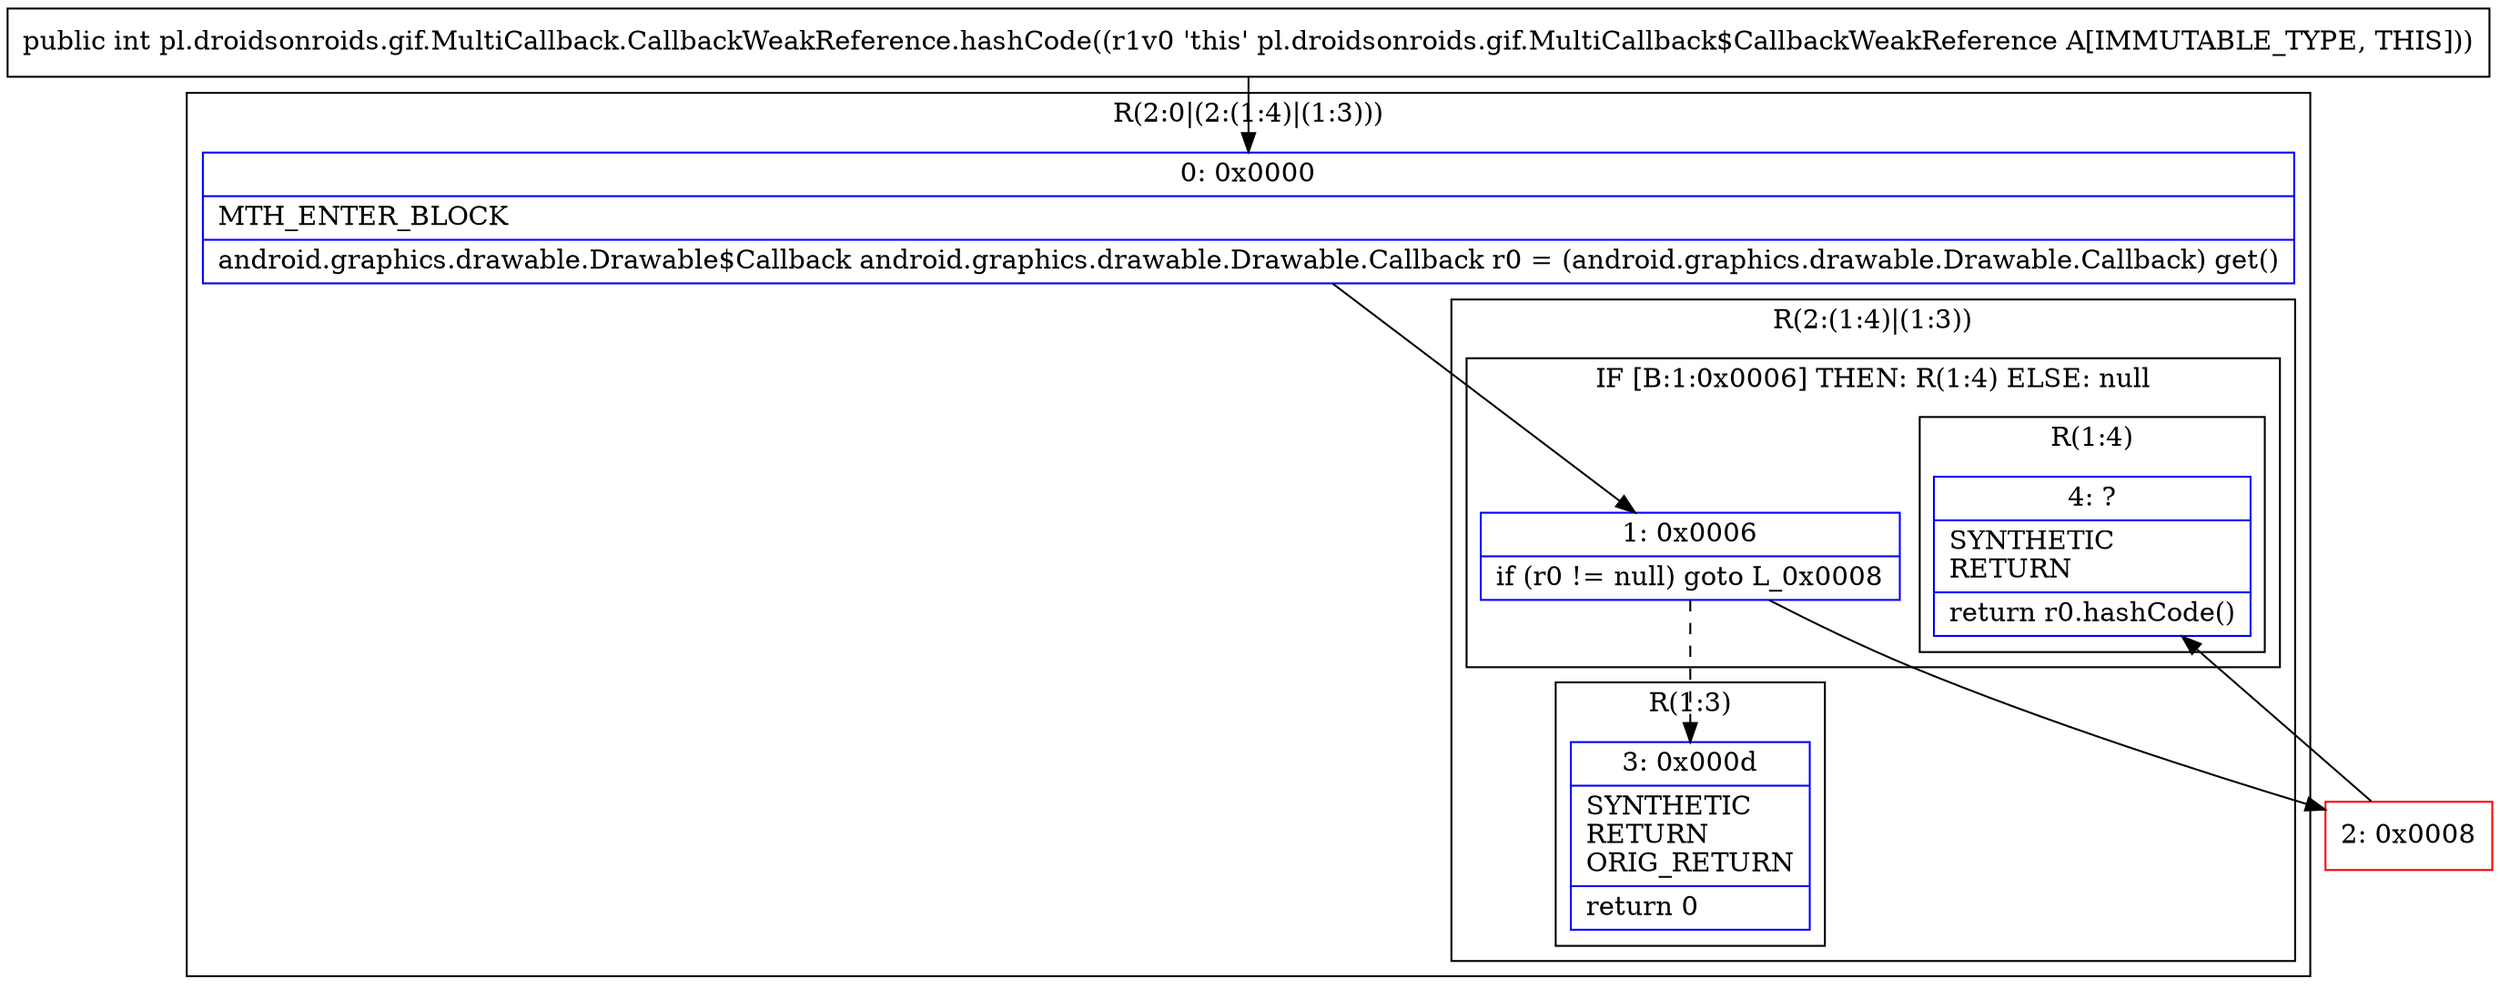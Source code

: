 digraph "CFG forpl.droidsonroids.gif.MultiCallback.CallbackWeakReference.hashCode()I" {
subgraph cluster_Region_339790427 {
label = "R(2:0|(2:(1:4)|(1:3)))";
node [shape=record,color=blue];
Node_0 [shape=record,label="{0\:\ 0x0000|MTH_ENTER_BLOCK\l|android.graphics.drawable.Drawable$Callback android.graphics.drawable.Drawable.Callback r0 = (android.graphics.drawable.Drawable.Callback) get()\l}"];
subgraph cluster_Region_1251883895 {
label = "R(2:(1:4)|(1:3))";
node [shape=record,color=blue];
subgraph cluster_IfRegion_15053388 {
label = "IF [B:1:0x0006] THEN: R(1:4) ELSE: null";
node [shape=record,color=blue];
Node_1 [shape=record,label="{1\:\ 0x0006|if (r0 != null) goto L_0x0008\l}"];
subgraph cluster_Region_1095543109 {
label = "R(1:4)";
node [shape=record,color=blue];
Node_4 [shape=record,label="{4\:\ ?|SYNTHETIC\lRETURN\l|return r0.hashCode()\l}"];
}
}
subgraph cluster_Region_455310612 {
label = "R(1:3)";
node [shape=record,color=blue];
Node_3 [shape=record,label="{3\:\ 0x000d|SYNTHETIC\lRETURN\lORIG_RETURN\l|return 0\l}"];
}
}
}
Node_2 [shape=record,color=red,label="{2\:\ 0x0008}"];
MethodNode[shape=record,label="{public int pl.droidsonroids.gif.MultiCallback.CallbackWeakReference.hashCode((r1v0 'this' pl.droidsonroids.gif.MultiCallback$CallbackWeakReference A[IMMUTABLE_TYPE, THIS])) }"];
MethodNode -> Node_0;
Node_0 -> Node_1;
Node_1 -> Node_2;
Node_1 -> Node_3[style=dashed];
Node_2 -> Node_4;
}


